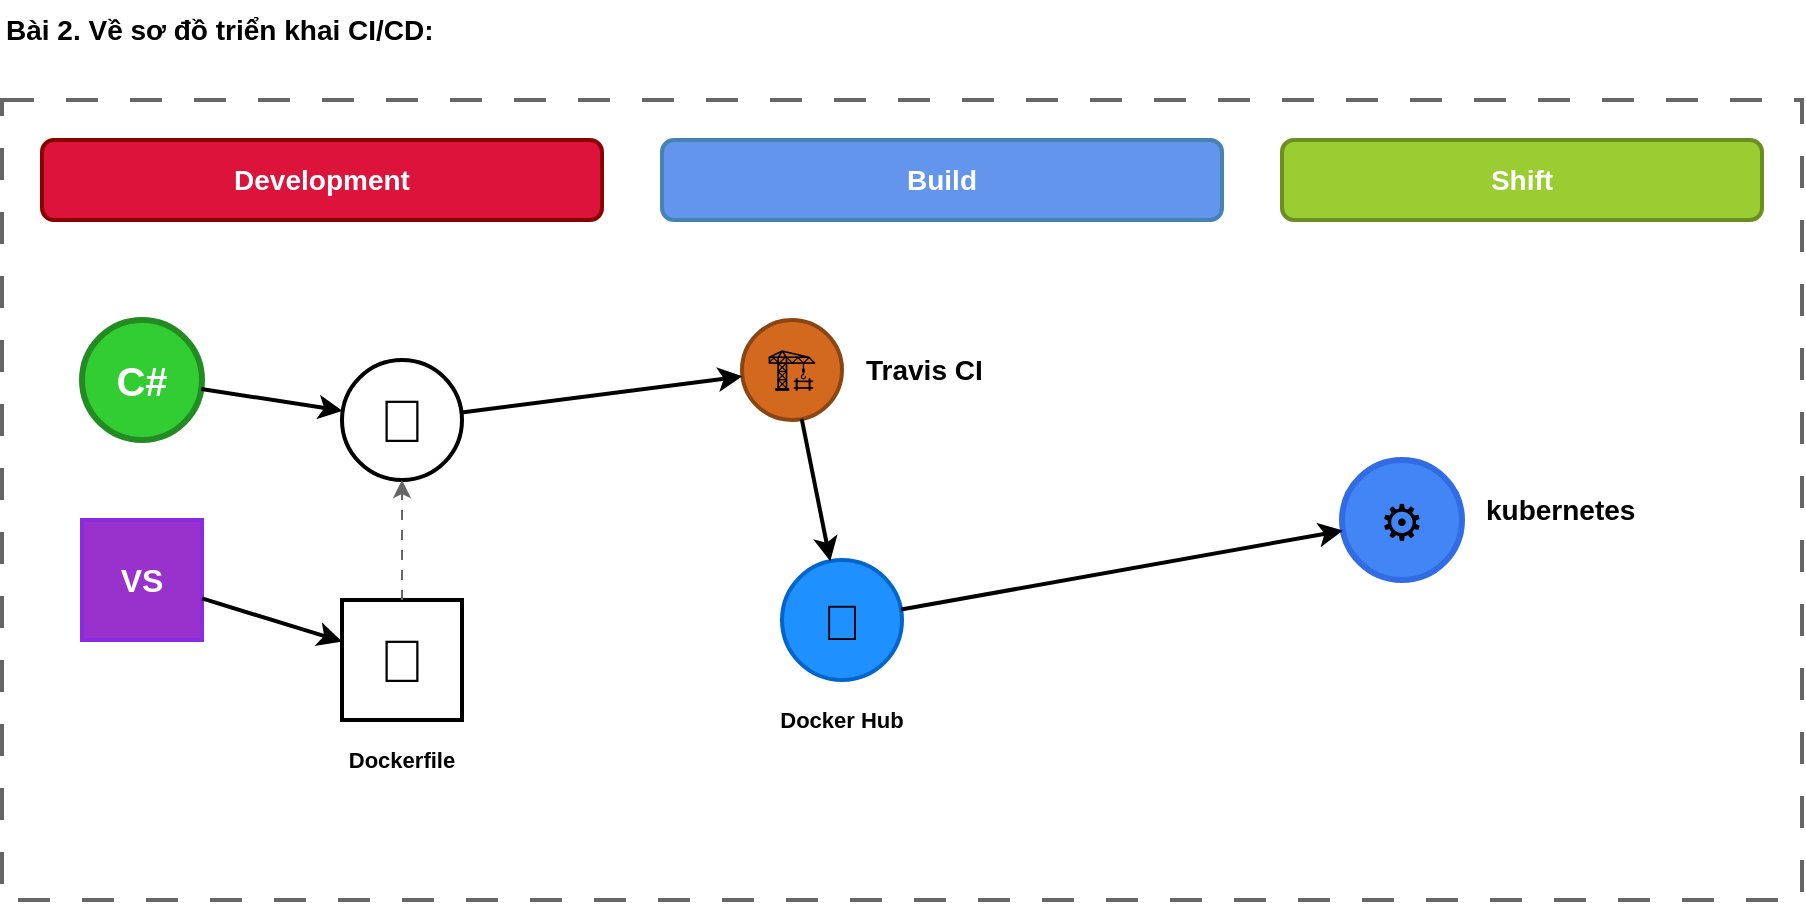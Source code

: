 <mxfile version="28.2.4">
  <diagram name="CI/CD Deployment" id="tWoieV3spR8xJbbUmG8O">
    <mxGraphModel grid="1" page="1" gridSize="10" guides="1" tooltips="1" connect="1" arrows="1" fold="1" pageScale="1" pageWidth="827" pageHeight="1169" math="0" shadow="0">
      <root>
        <mxCell id="0" />
        <mxCell id="1" parent="0" />
        <mxCell id="CKbtqw7WAU2u2k3VBE-Y-1" value="Bài 2. Về sơ đồ triển khai CI/CD:" style="text;html=1;strokeColor=none;fillColor=none;align=left;verticalAlign=middle;whiteSpace=wrap;rounded=0;fontSize=14;fontStyle=1;" vertex="1" parent="1">
          <mxGeometry x="50" y="20" width="400" height="30" as="geometry" />
        </mxCell>
        <mxCell id="CKbtqw7WAU2u2k3VBE-Y-2" value="" style="rounded=0;whiteSpace=wrap;html=1;strokeColor=#666666;strokeWidth=2;dashed=1;dashPattern=8 8;fillColor=none;" vertex="1" parent="1">
          <mxGeometry x="50" y="70" width="900" height="400" as="geometry" />
        </mxCell>
        <mxCell id="CKbtqw7WAU2u2k3VBE-Y-3" value="Development" style="rounded=1;whiteSpace=wrap;html=1;strokeColor=#8B0000;strokeWidth=2;fillColor=#DC143C;fontColor=#FFFFFF;fontSize=14;fontStyle=1;" vertex="1" parent="1">
          <mxGeometry x="70" y="90" width="280" height="40" as="geometry" />
        </mxCell>
        <mxCell id="CKbtqw7WAU2u2k3VBE-Y-4" value="Build" style="rounded=1;whiteSpace=wrap;html=1;strokeColor=#4682B4;strokeWidth=2;fillColor=#6495ED;fontColor=#FFFFFF;fontSize=14;fontStyle=1;" vertex="1" parent="1">
          <mxGeometry x="380" y="90" width="280" height="40" as="geometry" />
        </mxCell>
        <mxCell id="CKbtqw7WAU2u2k3VBE-Y-5" value="Shift" style="rounded=1;whiteSpace=wrap;html=1;strokeColor=#6B8E23;strokeWidth=2;fillColor=#9ACD32;fontColor=#FFFFFF;fontSize=14;fontStyle=1;" vertex="1" parent="1">
          <mxGeometry x="690" y="90" width="240" height="40" as="geometry" />
        </mxCell>
        <mxCell id="CKbtqw7WAU2u2k3VBE-Y-6" value="C#" style="ellipse;whiteSpace=wrap;html=1;strokeColor=#228B22;strokeWidth=3;fillColor=#32CD32;fontColor=#FFFFFF;fontSize=20;fontStyle=1;" vertex="1" parent="1">
          <mxGeometry x="90" y="180" width="60" height="60" as="geometry" />
        </mxCell>
        <mxCell id="CKbtqw7WAU2u2k3VBE-Y-7" value="VS" style="rounded=0;whiteSpace=wrap;html=1;strokeColor=#8A2BE2;strokeWidth=2;fillColor=#9932CC;fontColor=#FFFFFF;fontSize=16;fontStyle=1;" vertex="1" parent="1">
          <mxGeometry x="90" y="280" width="60" height="60" as="geometry" />
        </mxCell>
        <mxCell id="CKbtqw7WAU2u2k3VBE-Y-8" value="🐙" style="ellipse;whiteSpace=wrap;html=1;strokeColor=#000000;strokeWidth=2;fillColor=#FFFFFF;fontSize=30;" vertex="1" parent="1">
          <mxGeometry x="220" y="200" width="60" height="60" as="geometry" />
        </mxCell>
        <mxCell id="CKbtqw7WAU2u2k3VBE-Y-9" value="📄" style="rounded=0;whiteSpace=wrap;html=1;strokeColor=#000000;strokeWidth=2;fillColor=#FFFFFF;fontSize=30;" vertex="1" parent="1">
          <mxGeometry x="220" y="320" width="60" height="60" as="geometry" />
        </mxCell>
        <mxCell id="CKbtqw7WAU2u2k3VBE-Y-10" value="Dockerfile" style="text;html=1;strokeColor=none;fillColor=none;align=center;verticalAlign=middle;whiteSpace=wrap;rounded=0;fontSize=11;fontStyle=1;" vertex="1" parent="1">
          <mxGeometry x="200" y="390" width="100" height="20" as="geometry" />
        </mxCell>
        <mxCell id="CKbtqw7WAU2u2k3VBE-Y-11" value="🏗️" style="ellipse;whiteSpace=wrap;html=1;strokeColor=#8B4513;strokeWidth=2;fillColor=#D2691E;fontSize=25;" vertex="1" parent="1">
          <mxGeometry x="420" y="180" width="50" height="50" as="geometry" />
        </mxCell>
        <mxCell id="CKbtqw7WAU2u2k3VBE-Y-12" value="Travis CI" style="text;html=1;strokeColor=none;fillColor=none;align=left;verticalAlign=middle;whiteSpace=wrap;rounded=0;fontSize=14;fontStyle=1;" vertex="1" parent="1">
          <mxGeometry x="480" y="190" width="80" height="30" as="geometry" />
        </mxCell>
        <mxCell id="CKbtqw7WAU2u2k3VBE-Y-13" value="🐳" style="ellipse;whiteSpace=wrap;html=1;strokeColor=#0066CC;strokeWidth=2;fillColor=#1E90FF;fontSize=25;" vertex="1" parent="1">
          <mxGeometry x="440" y="300" width="60" height="60" as="geometry" />
        </mxCell>
        <mxCell id="CKbtqw7WAU2u2k3VBE-Y-14" value="Docker Hub" style="text;html=1;strokeColor=none;fillColor=none;align=center;verticalAlign=middle;whiteSpace=wrap;rounded=0;fontSize=11;fontStyle=1;" vertex="1" parent="1">
          <mxGeometry x="420" y="370" width="100" height="20" as="geometry" />
        </mxCell>
        <mxCell id="CKbtqw7WAU2u2k3VBE-Y-15" value="⚙️" style="ellipse;whiteSpace=wrap;html=1;strokeColor=#326CE5;strokeWidth=3;fillColor=#4285F4;fontSize=25;" vertex="1" parent="1">
          <mxGeometry x="720" y="250" width="60" height="60" as="geometry" />
        </mxCell>
        <mxCell id="CKbtqw7WAU2u2k3VBE-Y-16" value="kubernetes" style="text;html=1;strokeColor=none;fillColor=none;align=left;verticalAlign=middle;whiteSpace=wrap;rounded=0;fontSize=14;fontStyle=1;" vertex="1" parent="1">
          <mxGeometry x="790" y="260" width="100" height="30" as="geometry" />
        </mxCell>
        <mxCell id="CKbtqw7WAU2u2k3VBE-Y-17" style="endArrow=classic;html=1;strokeColor=#000000;strokeWidth=2;" edge="1" parent="1" source="CKbtqw7WAU2u2k3VBE-Y-6" target="CKbtqw7WAU2u2k3VBE-Y-8">
          <mxGeometry width="50" height="50" relative="1" as="geometry">
            <mxPoint x="160" y="210" as="sourcePoint" />
            <mxPoint x="210" y="230" as="targetPoint" />
          </mxGeometry>
        </mxCell>
        <mxCell id="CKbtqw7WAU2u2k3VBE-Y-18" style="endArrow=classic;html=1;strokeColor=#000000;strokeWidth=2;" edge="1" parent="1" source="CKbtqw7WAU2u2k3VBE-Y-7" target="CKbtqw7WAU2u2k3VBE-Y-9">
          <mxGeometry width="50" height="50" relative="1" as="geometry">
            <mxPoint x="160" y="320" as="sourcePoint" />
            <mxPoint x="210" y="340" as="targetPoint" />
          </mxGeometry>
        </mxCell>
        <mxCell id="CKbtqw7WAU2u2k3VBE-Y-19" style="endArrow=classic;html=1;strokeColor=#000000;strokeWidth=2;" edge="1" parent="1" source="CKbtqw7WAU2u2k3VBE-Y-8" target="CKbtqw7WAU2u2k3VBE-Y-11">
          <mxGeometry width="50" height="50" relative="1" as="geometry">
            <mxPoint x="290" y="220" as="sourcePoint" />
            <mxPoint x="410" y="205" as="targetPoint" />
          </mxGeometry>
        </mxCell>
        <mxCell id="CKbtqw7WAU2u2k3VBE-Y-20" style="endArrow=classic;html=1;strokeColor=#000000;strokeWidth=2;" edge="1" parent="1" source="CKbtqw7WAU2u2k3VBE-Y-11" target="CKbtqw7WAU2u2k3VBE-Y-13">
          <mxGeometry width="50" height="50" relative="1" as="geometry">
            <mxPoint x="445" y="240" as="sourcePoint" />
            <mxPoint x="465" y="290" as="targetPoint" />
          </mxGeometry>
        </mxCell>
        <mxCell id="CKbtqw7WAU2u2k3VBE-Y-21" style="endArrow=classic;html=1;strokeColor=#000000;strokeWidth=2;" edge="1" parent="1" source="CKbtqw7WAU2u2k3VBE-Y-13" target="CKbtqw7WAU2u2k3VBE-Y-15">
          <mxGeometry width="50" height="50" relative="1" as="geometry">
            <mxPoint x="510" y="320" as="sourcePoint" />
            <mxPoint x="710" y="280" as="targetPoint" />
          </mxGeometry>
        </mxCell>
        <mxCell id="CKbtqw7WAU2u2k3VBE-Y-22" style="endArrow=classic;html=1;strokeColor=#666666;strokeWidth=1;dashed=1;dashPattern=5 5;" edge="1" parent="1" source="CKbtqw7WAU2u2k3VBE-Y-9" target="CKbtqw7WAU2u2k3VBE-Y-8">
          <mxGeometry width="50" height="50" relative="1" as="geometry">
            <mxPoint x="240" y="320" as="sourcePoint" />
            <mxPoint x="240" y="270" as="targetPoint" />
          </mxGeometry>
        </mxCell>
      </root>
    </mxGraphModel>
  </diagram>
</mxfile>
